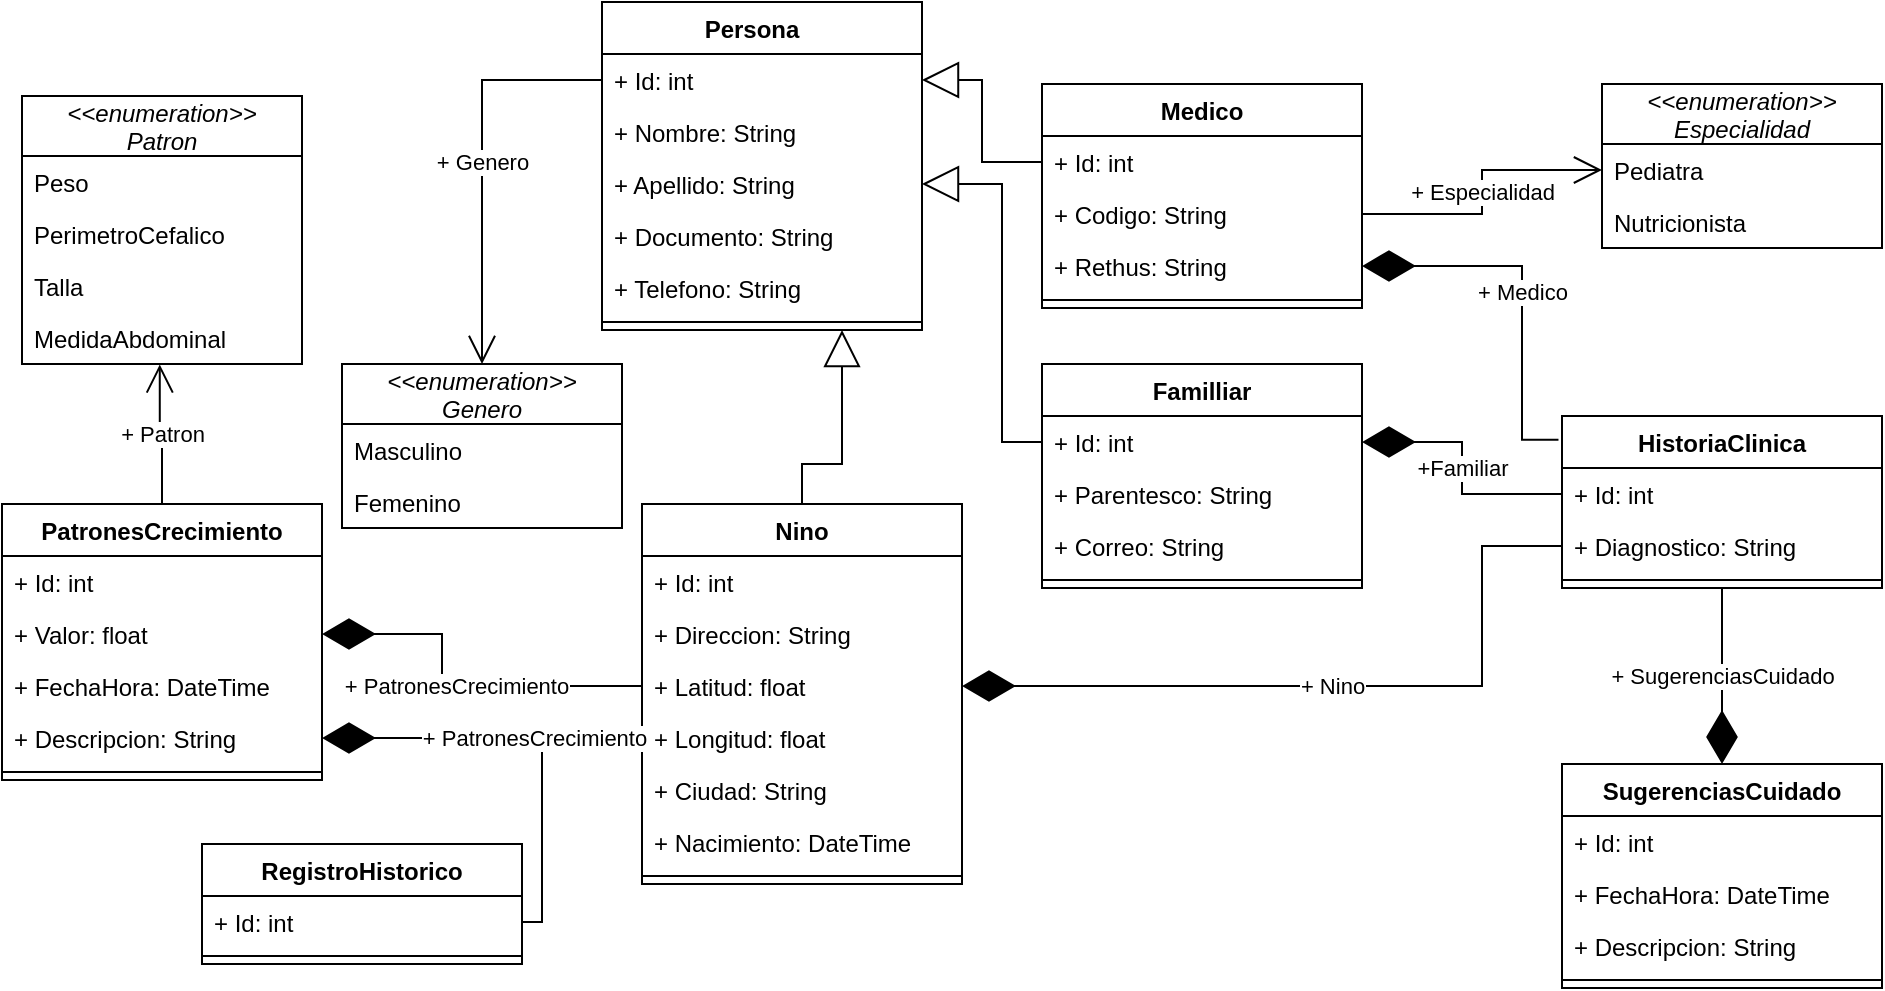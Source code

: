 <mxfile version="20.2.3" type="device"><diagram id="C5RBs43oDa-KdzZeNtuy" name="Page-1"><mxGraphModel dx="643" dy="410" grid="1" gridSize="10" guides="1" tooltips="1" connect="1" arrows="1" fold="1" page="1" pageScale="1" pageWidth="1100" pageHeight="850" math="0" shadow="0"><root><mxCell id="WIyWlLk6GJQsqaUBKTNV-0"/><mxCell id="WIyWlLk6GJQsqaUBKTNV-1" parent="WIyWlLk6GJQsqaUBKTNV-0"/><mxCell id="mv0Xd2_kbe3lZdSi7wFt-0" value="Persona   " style="swimlane;fontStyle=1;align=center;verticalAlign=top;childLayout=stackLayout;horizontal=1;startSize=26;horizontalStack=0;resizeParent=1;resizeParentMax=0;resizeLast=0;collapsible=1;marginBottom=0;" vertex="1" parent="WIyWlLk6GJQsqaUBKTNV-1"><mxGeometry x="360" y="158" width="160" height="164" as="geometry"/></mxCell><mxCell id="mv0Xd2_kbe3lZdSi7wFt-1" value="+ Id: int" style="text;strokeColor=none;fillColor=none;align=left;verticalAlign=top;spacingLeft=4;spacingRight=4;overflow=hidden;rotatable=0;points=[[0,0.5],[1,0.5]];portConstraint=eastwest;" vertex="1" parent="mv0Xd2_kbe3lZdSi7wFt-0"><mxGeometry y="26" width="160" height="26" as="geometry"/></mxCell><mxCell id="mv0Xd2_kbe3lZdSi7wFt-4" value="+ Nombre: String" style="text;strokeColor=none;fillColor=none;align=left;verticalAlign=top;spacingLeft=4;spacingRight=4;overflow=hidden;rotatable=0;points=[[0,0.5],[1,0.5]];portConstraint=eastwest;" vertex="1" parent="mv0Xd2_kbe3lZdSi7wFt-0"><mxGeometry y="52" width="160" height="26" as="geometry"/></mxCell><mxCell id="mv0Xd2_kbe3lZdSi7wFt-6" value="+ Apellido: String" style="text;strokeColor=none;fillColor=none;align=left;verticalAlign=top;spacingLeft=4;spacingRight=4;overflow=hidden;rotatable=0;points=[[0,0.5],[1,0.5]];portConstraint=eastwest;" vertex="1" parent="mv0Xd2_kbe3lZdSi7wFt-0"><mxGeometry y="78" width="160" height="26" as="geometry"/></mxCell><mxCell id="mv0Xd2_kbe3lZdSi7wFt-8" value="+ Documento: String" style="text;strokeColor=none;fillColor=none;align=left;verticalAlign=top;spacingLeft=4;spacingRight=4;overflow=hidden;rotatable=0;points=[[0,0.5],[1,0.5]];portConstraint=eastwest;" vertex="1" parent="mv0Xd2_kbe3lZdSi7wFt-0"><mxGeometry y="104" width="160" height="26" as="geometry"/></mxCell><mxCell id="mv0Xd2_kbe3lZdSi7wFt-14" value="+ Telefono: String" style="text;strokeColor=none;fillColor=none;align=left;verticalAlign=top;spacingLeft=4;spacingRight=4;overflow=hidden;rotatable=0;points=[[0,0.5],[1,0.5]];portConstraint=eastwest;" vertex="1" parent="mv0Xd2_kbe3lZdSi7wFt-0"><mxGeometry y="130" width="160" height="26" as="geometry"/></mxCell><mxCell id="mv0Xd2_kbe3lZdSi7wFt-2" value="" style="line;strokeWidth=1;fillColor=none;align=left;verticalAlign=middle;spacingTop=-1;spacingLeft=3;spacingRight=3;rotatable=0;labelPosition=right;points=[];portConstraint=eastwest;" vertex="1" parent="mv0Xd2_kbe3lZdSi7wFt-0"><mxGeometry y="156" width="160" height="8" as="geometry"/></mxCell><mxCell id="mv0Xd2_kbe3lZdSi7wFt-15" value="Familliar" style="swimlane;fontStyle=1;align=center;verticalAlign=top;childLayout=stackLayout;horizontal=1;startSize=26;horizontalStack=0;resizeParent=1;resizeParentMax=0;resizeLast=0;collapsible=1;marginBottom=0;" vertex="1" parent="WIyWlLk6GJQsqaUBKTNV-1"><mxGeometry x="580" y="339" width="160" height="112" as="geometry"/></mxCell><mxCell id="mv0Xd2_kbe3lZdSi7wFt-16" value="+ Id: int" style="text;strokeColor=none;fillColor=none;align=left;verticalAlign=top;spacingLeft=4;spacingRight=4;overflow=hidden;rotatable=0;points=[[0,0.5],[1,0.5]];portConstraint=eastwest;" vertex="1" parent="mv0Xd2_kbe3lZdSi7wFt-15"><mxGeometry y="26" width="160" height="26" as="geometry"/></mxCell><mxCell id="mv0Xd2_kbe3lZdSi7wFt-17" value="+ Parentesco: String" style="text;strokeColor=none;fillColor=none;align=left;verticalAlign=top;spacingLeft=4;spacingRight=4;overflow=hidden;rotatable=0;points=[[0,0.5],[1,0.5]];portConstraint=eastwest;" vertex="1" parent="mv0Xd2_kbe3lZdSi7wFt-15"><mxGeometry y="52" width="160" height="26" as="geometry"/></mxCell><mxCell id="mv0Xd2_kbe3lZdSi7wFt-18" value="+ Correo: String" style="text;strokeColor=none;fillColor=none;align=left;verticalAlign=top;spacingLeft=4;spacingRight=4;overflow=hidden;rotatable=0;points=[[0,0.5],[1,0.5]];portConstraint=eastwest;" vertex="1" parent="mv0Xd2_kbe3lZdSi7wFt-15"><mxGeometry y="78" width="160" height="26" as="geometry"/></mxCell><mxCell id="mv0Xd2_kbe3lZdSi7wFt-21" value="" style="line;strokeWidth=1;fillColor=none;align=left;verticalAlign=middle;spacingTop=-1;spacingLeft=3;spacingRight=3;rotatable=0;labelPosition=right;points=[];portConstraint=eastwest;" vertex="1" parent="mv0Xd2_kbe3lZdSi7wFt-15"><mxGeometry y="104" width="160" height="8" as="geometry"/></mxCell><mxCell id="mv0Xd2_kbe3lZdSi7wFt-22" value="Medico" style="swimlane;fontStyle=1;align=center;verticalAlign=top;childLayout=stackLayout;horizontal=1;startSize=26;horizontalStack=0;resizeParent=1;resizeParentMax=0;resizeLast=0;collapsible=1;marginBottom=0;" vertex="1" parent="WIyWlLk6GJQsqaUBKTNV-1"><mxGeometry x="580" y="199" width="160" height="112" as="geometry"/></mxCell><mxCell id="mv0Xd2_kbe3lZdSi7wFt-23" value="+ Id: int" style="text;strokeColor=none;fillColor=none;align=left;verticalAlign=top;spacingLeft=4;spacingRight=4;overflow=hidden;rotatable=0;points=[[0,0.5],[1,0.5]];portConstraint=eastwest;" vertex="1" parent="mv0Xd2_kbe3lZdSi7wFt-22"><mxGeometry y="26" width="160" height="26" as="geometry"/></mxCell><mxCell id="mv0Xd2_kbe3lZdSi7wFt-24" value="+ Codigo: String" style="text;strokeColor=none;fillColor=none;align=left;verticalAlign=top;spacingLeft=4;spacingRight=4;overflow=hidden;rotatable=0;points=[[0,0.5],[1,0.5]];portConstraint=eastwest;" vertex="1" parent="mv0Xd2_kbe3lZdSi7wFt-22"><mxGeometry y="52" width="160" height="26" as="geometry"/></mxCell><mxCell id="mv0Xd2_kbe3lZdSi7wFt-25" value="+ Rethus: String" style="text;strokeColor=none;fillColor=none;align=left;verticalAlign=top;spacingLeft=4;spacingRight=4;overflow=hidden;rotatable=0;points=[[0,0.5],[1,0.5]];portConstraint=eastwest;" vertex="1" parent="mv0Xd2_kbe3lZdSi7wFt-22"><mxGeometry y="78" width="160" height="26" as="geometry"/></mxCell><mxCell id="mv0Xd2_kbe3lZdSi7wFt-28" value="" style="line;strokeWidth=1;fillColor=none;align=left;verticalAlign=middle;spacingTop=-1;spacingLeft=3;spacingRight=3;rotatable=0;labelPosition=right;points=[];portConstraint=eastwest;" vertex="1" parent="mv0Xd2_kbe3lZdSi7wFt-22"><mxGeometry y="104" width="160" height="8" as="geometry"/></mxCell><mxCell id="mv0Xd2_kbe3lZdSi7wFt-43" value="&lt;&lt;enumeration&gt;&gt;&#10;Especialidad" style="swimlane;fontStyle=2;childLayout=stackLayout;horizontal=1;startSize=30;fillColor=none;horizontalStack=0;resizeParent=1;resizeParentMax=0;resizeLast=0;collapsible=1;marginBottom=0;" vertex="1" parent="WIyWlLk6GJQsqaUBKTNV-1"><mxGeometry x="860" y="199" width="140" height="82" as="geometry"/></mxCell><mxCell id="mv0Xd2_kbe3lZdSi7wFt-44" value="Pediatra" style="text;strokeColor=none;fillColor=none;align=left;verticalAlign=top;spacingLeft=4;spacingRight=4;overflow=hidden;rotatable=0;points=[[0,0.5],[1,0.5]];portConstraint=eastwest;" vertex="1" parent="mv0Xd2_kbe3lZdSi7wFt-43"><mxGeometry y="30" width="140" height="26" as="geometry"/></mxCell><mxCell id="mv0Xd2_kbe3lZdSi7wFt-45" value="Nutricionista" style="text;strokeColor=none;fillColor=none;align=left;verticalAlign=top;spacingLeft=4;spacingRight=4;overflow=hidden;rotatable=0;points=[[0,0.5],[1,0.5]];portConstraint=eastwest;" vertex="1" parent="mv0Xd2_kbe3lZdSi7wFt-43"><mxGeometry y="56" width="140" height="26" as="geometry"/></mxCell><mxCell id="mv0Xd2_kbe3lZdSi7wFt-49" value="" style="endArrow=block;endSize=16;endFill=0;html=1;rounded=0;entryX=1;entryY=0.5;entryDx=0;entryDy=0;exitX=0;exitY=0.5;exitDx=0;exitDy=0;edgeStyle=orthogonalEdgeStyle;" edge="1" parent="WIyWlLk6GJQsqaUBKTNV-1" source="mv0Xd2_kbe3lZdSi7wFt-23" target="mv0Xd2_kbe3lZdSi7wFt-1"><mxGeometry width="160" relative="1" as="geometry"><mxPoint x="530" y="369" as="sourcePoint"/><mxPoint x="690" y="369" as="targetPoint"/></mxGeometry></mxCell><mxCell id="mv0Xd2_kbe3lZdSi7wFt-50" value="" style="endArrow=block;endSize=16;endFill=0;html=1;rounded=0;entryX=1;entryY=0.5;entryDx=0;entryDy=0;exitX=0;exitY=0.5;exitDx=0;exitDy=0;edgeStyle=orthogonalEdgeStyle;" edge="1" parent="WIyWlLk6GJQsqaUBKTNV-1" source="mv0Xd2_kbe3lZdSi7wFt-16" target="mv0Xd2_kbe3lZdSi7wFt-6"><mxGeometry width="160" relative="1" as="geometry"><mxPoint x="630" y="248" as="sourcePoint"/><mxPoint x="497" y="248" as="targetPoint"/><Array as="points"><mxPoint x="560" y="378"/><mxPoint x="560" y="249"/></Array></mxGeometry></mxCell><mxCell id="mv0Xd2_kbe3lZdSi7wFt-60" value="Nino" style="swimlane;fontStyle=1;align=center;verticalAlign=top;childLayout=stackLayout;horizontal=1;startSize=26;horizontalStack=0;resizeParent=1;resizeParentMax=0;resizeLast=0;collapsible=1;marginBottom=0;" vertex="1" parent="WIyWlLk6GJQsqaUBKTNV-1"><mxGeometry x="380" y="409" width="160" height="190" as="geometry"/></mxCell><mxCell id="mv0Xd2_kbe3lZdSi7wFt-61" value="+ Id: int" style="text;strokeColor=none;fillColor=none;align=left;verticalAlign=top;spacingLeft=4;spacingRight=4;overflow=hidden;rotatable=0;points=[[0,0.5],[1,0.5]];portConstraint=eastwest;" vertex="1" parent="mv0Xd2_kbe3lZdSi7wFt-60"><mxGeometry y="26" width="160" height="26" as="geometry"/></mxCell><mxCell id="mv0Xd2_kbe3lZdSi7wFt-62" value="+ Direccion: String" style="text;strokeColor=none;fillColor=none;align=left;verticalAlign=top;spacingLeft=4;spacingRight=4;overflow=hidden;rotatable=0;points=[[0,0.5],[1,0.5]];portConstraint=eastwest;" vertex="1" parent="mv0Xd2_kbe3lZdSi7wFt-60"><mxGeometry y="52" width="160" height="26" as="geometry"/></mxCell><mxCell id="mv0Xd2_kbe3lZdSi7wFt-63" value="+ Latitud: float" style="text;strokeColor=none;fillColor=none;align=left;verticalAlign=top;spacingLeft=4;spacingRight=4;overflow=hidden;rotatable=0;points=[[0,0.5],[1,0.5]];portConstraint=eastwest;" vertex="1" parent="mv0Xd2_kbe3lZdSi7wFt-60"><mxGeometry y="78" width="160" height="26" as="geometry"/></mxCell><mxCell id="mv0Xd2_kbe3lZdSi7wFt-64" value="+ Longitud: float" style="text;strokeColor=none;fillColor=none;align=left;verticalAlign=top;spacingLeft=4;spacingRight=4;overflow=hidden;rotatable=0;points=[[0,0.5],[1,0.5]];portConstraint=eastwest;" vertex="1" parent="mv0Xd2_kbe3lZdSi7wFt-60"><mxGeometry y="104" width="160" height="26" as="geometry"/></mxCell><mxCell id="mv0Xd2_kbe3lZdSi7wFt-65" value="+ Ciudad: String" style="text;strokeColor=none;fillColor=none;align=left;verticalAlign=top;spacingLeft=4;spacingRight=4;overflow=hidden;rotatable=0;points=[[0,0.5],[1,0.5]];portConstraint=eastwest;" vertex="1" parent="mv0Xd2_kbe3lZdSi7wFt-60"><mxGeometry y="130" width="160" height="26" as="geometry"/></mxCell><mxCell id="mv0Xd2_kbe3lZdSi7wFt-67" value="+ Nacimiento: DateTime" style="text;strokeColor=none;fillColor=none;align=left;verticalAlign=top;spacingLeft=4;spacingRight=4;overflow=hidden;rotatable=0;points=[[0,0.5],[1,0.5]];portConstraint=eastwest;" vertex="1" parent="mv0Xd2_kbe3lZdSi7wFt-60"><mxGeometry y="156" width="160" height="26" as="geometry"/></mxCell><mxCell id="mv0Xd2_kbe3lZdSi7wFt-66" value="" style="line;strokeWidth=1;fillColor=none;align=left;verticalAlign=middle;spacingTop=-1;spacingLeft=3;spacingRight=3;rotatable=0;labelPosition=right;points=[];portConstraint=eastwest;" vertex="1" parent="mv0Xd2_kbe3lZdSi7wFt-60"><mxGeometry y="182" width="160" height="8" as="geometry"/></mxCell><mxCell id="mv0Xd2_kbe3lZdSi7wFt-68" value="" style="endArrow=block;endSize=16;endFill=0;html=1;rounded=0;entryX=0.75;entryY=1;entryDx=0;entryDy=0;exitX=0.5;exitY=0;exitDx=0;exitDy=0;edgeStyle=orthogonalEdgeStyle;" edge="1" parent="WIyWlLk6GJQsqaUBKTNV-1" source="mv0Xd2_kbe3lZdSi7wFt-60" target="mv0Xd2_kbe3lZdSi7wFt-0"><mxGeometry width="160" relative="1" as="geometry"><mxPoint x="483" y="467" as="sourcePoint"/><mxPoint x="390" y="379.0" as="targetPoint"/><Array as="points"><mxPoint x="460" y="389"/><mxPoint x="480" y="389"/></Array></mxGeometry></mxCell><mxCell id="mv0Xd2_kbe3lZdSi7wFt-69" value="&lt;&lt;enumeration&gt;&gt;&#10;Patron" style="swimlane;fontStyle=2;childLayout=stackLayout;horizontal=1;startSize=30;fillColor=none;horizontalStack=0;resizeParent=1;resizeParentMax=0;resizeLast=0;collapsible=1;marginBottom=0;" vertex="1" parent="WIyWlLk6GJQsqaUBKTNV-1"><mxGeometry x="70" y="205" width="140" height="134" as="geometry"/></mxCell><mxCell id="mv0Xd2_kbe3lZdSi7wFt-70" value="Peso" style="text;strokeColor=none;fillColor=none;align=left;verticalAlign=top;spacingLeft=4;spacingRight=4;overflow=hidden;rotatable=0;points=[[0,0.5],[1,0.5]];portConstraint=eastwest;" vertex="1" parent="mv0Xd2_kbe3lZdSi7wFt-69"><mxGeometry y="30" width="140" height="26" as="geometry"/></mxCell><mxCell id="mv0Xd2_kbe3lZdSi7wFt-93" value="PerimetroCefalico" style="text;strokeColor=none;fillColor=none;align=left;verticalAlign=top;spacingLeft=4;spacingRight=4;overflow=hidden;rotatable=0;points=[[0,0.5],[1,0.5]];portConstraint=eastwest;" vertex="1" parent="mv0Xd2_kbe3lZdSi7wFt-69"><mxGeometry y="56" width="140" height="26" as="geometry"/></mxCell><mxCell id="mv0Xd2_kbe3lZdSi7wFt-95" value="Talla" style="text;strokeColor=none;fillColor=none;align=left;verticalAlign=top;spacingLeft=4;spacingRight=4;overflow=hidden;rotatable=0;points=[[0,0.5],[1,0.5]];portConstraint=eastwest;" vertex="1" parent="mv0Xd2_kbe3lZdSi7wFt-69"><mxGeometry y="82" width="140" height="26" as="geometry"/></mxCell><mxCell id="mv0Xd2_kbe3lZdSi7wFt-71" value="MedidaAbdominal" style="text;strokeColor=none;fillColor=none;align=left;verticalAlign=top;spacingLeft=4;spacingRight=4;overflow=hidden;rotatable=0;points=[[0,0.5],[1,0.5]];portConstraint=eastwest;" vertex="1" parent="mv0Xd2_kbe3lZdSi7wFt-69"><mxGeometry y="108" width="140" height="26" as="geometry"/></mxCell><mxCell id="mv0Xd2_kbe3lZdSi7wFt-72" value="HistoriaClinica" style="swimlane;fontStyle=1;align=center;verticalAlign=top;childLayout=stackLayout;horizontal=1;startSize=26;horizontalStack=0;resizeParent=1;resizeParentMax=0;resizeLast=0;collapsible=1;marginBottom=0;" vertex="1" parent="WIyWlLk6GJQsqaUBKTNV-1"><mxGeometry x="840" y="365" width="160" height="86" as="geometry"/></mxCell><mxCell id="mv0Xd2_kbe3lZdSi7wFt-73" value="+ Id: int" style="text;strokeColor=none;fillColor=none;align=left;verticalAlign=top;spacingLeft=4;spacingRight=4;overflow=hidden;rotatable=0;points=[[0,0.5],[1,0.5]];portConstraint=eastwest;" vertex="1" parent="mv0Xd2_kbe3lZdSi7wFt-72"><mxGeometry y="26" width="160" height="26" as="geometry"/></mxCell><mxCell id="mv0Xd2_kbe3lZdSi7wFt-74" value="+ Diagnostico: String" style="text;strokeColor=none;fillColor=none;align=left;verticalAlign=top;spacingLeft=4;spacingRight=4;overflow=hidden;rotatable=0;points=[[0,0.5],[1,0.5]];portConstraint=eastwest;" vertex="1" parent="mv0Xd2_kbe3lZdSi7wFt-72"><mxGeometry y="52" width="160" height="26" as="geometry"/></mxCell><mxCell id="mv0Xd2_kbe3lZdSi7wFt-76" value="" style="line;strokeWidth=1;fillColor=none;align=left;verticalAlign=middle;spacingTop=-1;spacingLeft=3;spacingRight=3;rotatable=0;labelPosition=right;points=[];portConstraint=eastwest;" vertex="1" parent="mv0Xd2_kbe3lZdSi7wFt-72"><mxGeometry y="78" width="160" height="8" as="geometry"/></mxCell><mxCell id="mv0Xd2_kbe3lZdSi7wFt-77" value="+ Medico" style="endArrow=diamondThin;endFill=1;endSize=24;html=1;rounded=0;entryX=1;entryY=0.5;entryDx=0;entryDy=0;exitX=-0.011;exitY=0.138;exitDx=0;exitDy=0;exitPerimeter=0;edgeStyle=orthogonalEdgeStyle;" edge="1" parent="WIyWlLk6GJQsqaUBKTNV-1" source="mv0Xd2_kbe3lZdSi7wFt-72" target="mv0Xd2_kbe3lZdSi7wFt-25"><mxGeometry width="160" relative="1" as="geometry"><mxPoint x="680" y="439" as="sourcePoint"/><mxPoint x="840" y="439" as="targetPoint"/><Array as="points"><mxPoint x="820" y="377"/><mxPoint x="820" y="290"/></Array></mxGeometry></mxCell><mxCell id="mv0Xd2_kbe3lZdSi7wFt-78" value="+Familiar" style="endArrow=diamondThin;endFill=1;endSize=24;html=1;rounded=0;entryX=1;entryY=0.5;entryDx=0;entryDy=0;exitX=0;exitY=0.5;exitDx=0;exitDy=0;edgeStyle=orthogonalEdgeStyle;" edge="1" parent="WIyWlLk6GJQsqaUBKTNV-1" source="mv0Xd2_kbe3lZdSi7wFt-73" target="mv0Xd2_kbe3lZdSi7wFt-16"><mxGeometry width="160" relative="1" as="geometry"><mxPoint x="888.24" y="386.868" as="sourcePoint"/><mxPoint x="750" y="300.0" as="targetPoint"/></mxGeometry></mxCell><mxCell id="mv0Xd2_kbe3lZdSi7wFt-79" value="+ Nino" style="endArrow=diamondThin;endFill=1;endSize=24;html=1;rounded=0;entryX=1;entryY=0.5;entryDx=0;entryDy=0;exitX=0;exitY=0.5;exitDx=0;exitDy=0;edgeStyle=orthogonalEdgeStyle;" edge="1" parent="WIyWlLk6GJQsqaUBKTNV-1" source="mv0Xd2_kbe3lZdSi7wFt-74" target="mv0Xd2_kbe3lZdSi7wFt-63"><mxGeometry width="160" relative="1" as="geometry"><mxPoint x="890" y="414" as="sourcePoint"/><mxPoint x="750" y="388" as="targetPoint"/><Array as="points"><mxPoint x="800" y="430"/><mxPoint x="800" y="500"/></Array></mxGeometry></mxCell><mxCell id="mv0Xd2_kbe3lZdSi7wFt-80" value="SugerenciasCuidado" style="swimlane;fontStyle=1;align=center;verticalAlign=top;childLayout=stackLayout;horizontal=1;startSize=26;horizontalStack=0;resizeParent=1;resizeParentMax=0;resizeLast=0;collapsible=1;marginBottom=0;" vertex="1" parent="WIyWlLk6GJQsqaUBKTNV-1"><mxGeometry x="840" y="539" width="160" height="112" as="geometry"/></mxCell><mxCell id="mv0Xd2_kbe3lZdSi7wFt-81" value="+ Id: int" style="text;strokeColor=none;fillColor=none;align=left;verticalAlign=top;spacingLeft=4;spacingRight=4;overflow=hidden;rotatable=0;points=[[0,0.5],[1,0.5]];portConstraint=eastwest;" vertex="1" parent="mv0Xd2_kbe3lZdSi7wFt-80"><mxGeometry y="26" width="160" height="26" as="geometry"/></mxCell><mxCell id="mv0Xd2_kbe3lZdSi7wFt-84" value="+ FechaHora: DateTime" style="text;strokeColor=none;fillColor=none;align=left;verticalAlign=top;spacingLeft=4;spacingRight=4;overflow=hidden;rotatable=0;points=[[0,0.5],[1,0.5]];portConstraint=eastwest;" vertex="1" parent="mv0Xd2_kbe3lZdSi7wFt-80"><mxGeometry y="52" width="160" height="26" as="geometry"/></mxCell><mxCell id="mv0Xd2_kbe3lZdSi7wFt-82" value="+ Descripcion: String" style="text;strokeColor=none;fillColor=none;align=left;verticalAlign=top;spacingLeft=4;spacingRight=4;overflow=hidden;rotatable=0;points=[[0,0.5],[1,0.5]];portConstraint=eastwest;" vertex="1" parent="mv0Xd2_kbe3lZdSi7wFt-80"><mxGeometry y="78" width="160" height="26" as="geometry"/></mxCell><mxCell id="mv0Xd2_kbe3lZdSi7wFt-83" value="" style="line;strokeWidth=1;fillColor=none;align=left;verticalAlign=middle;spacingTop=-1;spacingLeft=3;spacingRight=3;rotatable=0;labelPosition=right;points=[];portConstraint=eastwest;" vertex="1" parent="mv0Xd2_kbe3lZdSi7wFt-80"><mxGeometry y="104" width="160" height="8" as="geometry"/></mxCell><mxCell id="mv0Xd2_kbe3lZdSi7wFt-85" value="+ SugerenciasCuidado" style="endArrow=diamondThin;endFill=1;endSize=24;html=1;rounded=0;entryX=0.5;entryY=0;entryDx=0;entryDy=0;exitX=0.5;exitY=1;exitDx=0;exitDy=0;edgeStyle=orthogonalEdgeStyle;" edge="1" parent="WIyWlLk6GJQsqaUBKTNV-1" source="mv0Xd2_kbe3lZdSi7wFt-72" target="mv0Xd2_kbe3lZdSi7wFt-80"><mxGeometry width="160" relative="1" as="geometry"><mxPoint x="680" y="529" as="sourcePoint"/><mxPoint x="840" y="529" as="targetPoint"/></mxGeometry></mxCell><mxCell id="mv0Xd2_kbe3lZdSi7wFt-86" value="+ Especialidad" style="endArrow=open;endFill=1;endSize=12;html=1;rounded=0;entryX=0;entryY=0.5;entryDx=0;entryDy=0;exitX=1;exitY=0.5;exitDx=0;exitDy=0;edgeStyle=orthogonalEdgeStyle;" edge="1" parent="WIyWlLk6GJQsqaUBKTNV-1" source="mv0Xd2_kbe3lZdSi7wFt-24" target="mv0Xd2_kbe3lZdSi7wFt-44"><mxGeometry width="160" relative="1" as="geometry"><mxPoint x="680" y="254.55" as="sourcePoint"/><mxPoint x="840" y="254.55" as="targetPoint"/></mxGeometry></mxCell><mxCell id="mv0Xd2_kbe3lZdSi7wFt-87" value="PatronesCrecimiento" style="swimlane;fontStyle=1;align=center;verticalAlign=top;childLayout=stackLayout;horizontal=1;startSize=26;horizontalStack=0;resizeParent=1;resizeParentMax=0;resizeLast=0;collapsible=1;marginBottom=0;" vertex="1" parent="WIyWlLk6GJQsqaUBKTNV-1"><mxGeometry x="60" y="409" width="160" height="138" as="geometry"/></mxCell><mxCell id="mv0Xd2_kbe3lZdSi7wFt-88" value="+ Id: int" style="text;strokeColor=none;fillColor=none;align=left;verticalAlign=top;spacingLeft=4;spacingRight=4;overflow=hidden;rotatable=0;points=[[0,0.5],[1,0.5]];portConstraint=eastwest;" vertex="1" parent="mv0Xd2_kbe3lZdSi7wFt-87"><mxGeometry y="26" width="160" height="26" as="geometry"/></mxCell><mxCell id="mv0Xd2_kbe3lZdSi7wFt-92" value="+ Valor: float" style="text;strokeColor=none;fillColor=none;align=left;verticalAlign=top;spacingLeft=4;spacingRight=4;overflow=hidden;rotatable=0;points=[[0,0.5],[1,0.5]];portConstraint=eastwest;" vertex="1" parent="mv0Xd2_kbe3lZdSi7wFt-87"><mxGeometry y="52" width="160" height="26" as="geometry"/></mxCell><mxCell id="mv0Xd2_kbe3lZdSi7wFt-89" value="+ FechaHora: DateTime" style="text;strokeColor=none;fillColor=none;align=left;verticalAlign=top;spacingLeft=4;spacingRight=4;overflow=hidden;rotatable=0;points=[[0,0.5],[1,0.5]];portConstraint=eastwest;" vertex="1" parent="mv0Xd2_kbe3lZdSi7wFt-87"><mxGeometry y="78" width="160" height="26" as="geometry"/></mxCell><mxCell id="mv0Xd2_kbe3lZdSi7wFt-90" value="+ Descripcion: String" style="text;strokeColor=none;fillColor=none;align=left;verticalAlign=top;spacingLeft=4;spacingRight=4;overflow=hidden;rotatable=0;points=[[0,0.5],[1,0.5]];portConstraint=eastwest;" vertex="1" parent="mv0Xd2_kbe3lZdSi7wFt-87"><mxGeometry y="104" width="160" height="26" as="geometry"/></mxCell><mxCell id="mv0Xd2_kbe3lZdSi7wFt-91" value="" style="line;strokeWidth=1;fillColor=none;align=left;verticalAlign=middle;spacingTop=-1;spacingLeft=3;spacingRight=3;rotatable=0;labelPosition=right;points=[];portConstraint=eastwest;" vertex="1" parent="mv0Xd2_kbe3lZdSi7wFt-87"><mxGeometry y="130" width="160" height="8" as="geometry"/></mxCell><mxCell id="mv0Xd2_kbe3lZdSi7wFt-96" value="+ Patron" style="endArrow=open;endFill=1;endSize=12;html=1;rounded=0;exitX=0.5;exitY=0;exitDx=0;exitDy=0;entryX=0.492;entryY=1.008;entryDx=0;entryDy=0;entryPerimeter=0;edgeStyle=orthogonalEdgeStyle;" edge="1" parent="WIyWlLk6GJQsqaUBKTNV-1" source="mv0Xd2_kbe3lZdSi7wFt-87" target="mv0Xd2_kbe3lZdSi7wFt-71"><mxGeometry width="160" relative="1" as="geometry"><mxPoint x="240" y="589" as="sourcePoint"/><mxPoint x="400" y="589" as="targetPoint"/></mxGeometry></mxCell><mxCell id="mv0Xd2_kbe3lZdSi7wFt-97" value="+ PatronesCrecimiento" style="endArrow=diamondThin;endFill=1;endSize=24;html=1;rounded=0;entryX=1;entryY=0.5;entryDx=0;entryDy=0;exitX=0;exitY=0.5;exitDx=0;exitDy=0;edgeStyle=orthogonalEdgeStyle;" edge="1" parent="WIyWlLk6GJQsqaUBKTNV-1" source="mv0Xd2_kbe3lZdSi7wFt-63" target="mv0Xd2_kbe3lZdSi7wFt-92"><mxGeometry width="160" relative="1" as="geometry"><mxPoint x="240" y="589" as="sourcePoint"/><mxPoint x="400" y="589" as="targetPoint"/><Array as="points"><mxPoint x="280" y="500"/><mxPoint x="280" y="474"/></Array></mxGeometry></mxCell><mxCell id="mv0Xd2_kbe3lZdSi7wFt-98" value="RegistroHistorico" style="swimlane;fontStyle=1;align=center;verticalAlign=top;childLayout=stackLayout;horizontal=1;startSize=26;horizontalStack=0;resizeParent=1;resizeParentMax=0;resizeLast=0;collapsible=1;marginBottom=0;" vertex="1" parent="WIyWlLk6GJQsqaUBKTNV-1"><mxGeometry x="160" y="579" width="160" height="60" as="geometry"/></mxCell><mxCell id="mv0Xd2_kbe3lZdSi7wFt-99" value="+ Id: int" style="text;strokeColor=none;fillColor=none;align=left;verticalAlign=top;spacingLeft=4;spacingRight=4;overflow=hidden;rotatable=0;points=[[0,0.5],[1,0.5]];portConstraint=eastwest;" vertex="1" parent="mv0Xd2_kbe3lZdSi7wFt-98"><mxGeometry y="26" width="160" height="26" as="geometry"/></mxCell><mxCell id="mv0Xd2_kbe3lZdSi7wFt-103" value="" style="line;strokeWidth=1;fillColor=none;align=left;verticalAlign=middle;spacingTop=-1;spacingLeft=3;spacingRight=3;rotatable=0;labelPosition=right;points=[];portConstraint=eastwest;" vertex="1" parent="mv0Xd2_kbe3lZdSi7wFt-98"><mxGeometry y="52" width="160" height="8" as="geometry"/></mxCell><mxCell id="mv0Xd2_kbe3lZdSi7wFt-104" value="+ PatronesCrecimiento" style="endArrow=diamondThin;endFill=1;endSize=24;html=1;rounded=0;entryX=1;entryY=0.5;entryDx=0;entryDy=0;exitX=1;exitY=0.5;exitDx=0;exitDy=0;edgeStyle=orthogonalEdgeStyle;" edge="1" parent="WIyWlLk6GJQsqaUBKTNV-1" source="mv0Xd2_kbe3lZdSi7wFt-99" target="mv0Xd2_kbe3lZdSi7wFt-90"><mxGeometry width="160" relative="1" as="geometry"><mxPoint x="240" y="669" as="sourcePoint"/><mxPoint x="400" y="669" as="targetPoint"/><Array as="points"><mxPoint x="330" y="618"/><mxPoint x="330" y="526"/></Array></mxGeometry></mxCell><mxCell id="mv0Xd2_kbe3lZdSi7wFt-105" value="&lt;&lt;enumeration&gt;&gt;&#10;Genero" style="swimlane;fontStyle=2;childLayout=stackLayout;horizontal=1;startSize=30;fillColor=none;horizontalStack=0;resizeParent=1;resizeParentMax=0;resizeLast=0;collapsible=1;marginBottom=0;" vertex="1" parent="WIyWlLk6GJQsqaUBKTNV-1"><mxGeometry x="230" y="339" width="140" height="82" as="geometry"/></mxCell><mxCell id="mv0Xd2_kbe3lZdSi7wFt-106" value="Masculino" style="text;strokeColor=none;fillColor=none;align=left;verticalAlign=top;spacingLeft=4;spacingRight=4;overflow=hidden;rotatable=0;points=[[0,0.5],[1,0.5]];portConstraint=eastwest;" vertex="1" parent="mv0Xd2_kbe3lZdSi7wFt-105"><mxGeometry y="30" width="140" height="26" as="geometry"/></mxCell><mxCell id="mv0Xd2_kbe3lZdSi7wFt-107" value="Femenino" style="text;strokeColor=none;fillColor=none;align=left;verticalAlign=top;spacingLeft=4;spacingRight=4;overflow=hidden;rotatable=0;points=[[0,0.5],[1,0.5]];portConstraint=eastwest;" vertex="1" parent="mv0Xd2_kbe3lZdSi7wFt-105"><mxGeometry y="56" width="140" height="26" as="geometry"/></mxCell><mxCell id="mv0Xd2_kbe3lZdSi7wFt-108" value="+ Genero" style="endArrow=open;endFill=1;endSize=12;html=1;rounded=0;entryX=0.5;entryY=0;entryDx=0;entryDy=0;exitX=0;exitY=0.5;exitDx=0;exitDy=0;edgeStyle=orthogonalEdgeStyle;" edge="1" parent="WIyWlLk6GJQsqaUBKTNV-1" source="mv0Xd2_kbe3lZdSi7wFt-1" target="mv0Xd2_kbe3lZdSi7wFt-105"><mxGeometry width="160" relative="1" as="geometry"><mxPoint x="370" y="280" as="sourcePoint"/><mxPoint x="530" y="280" as="targetPoint"/></mxGeometry></mxCell></root></mxGraphModel></diagram></mxfile>